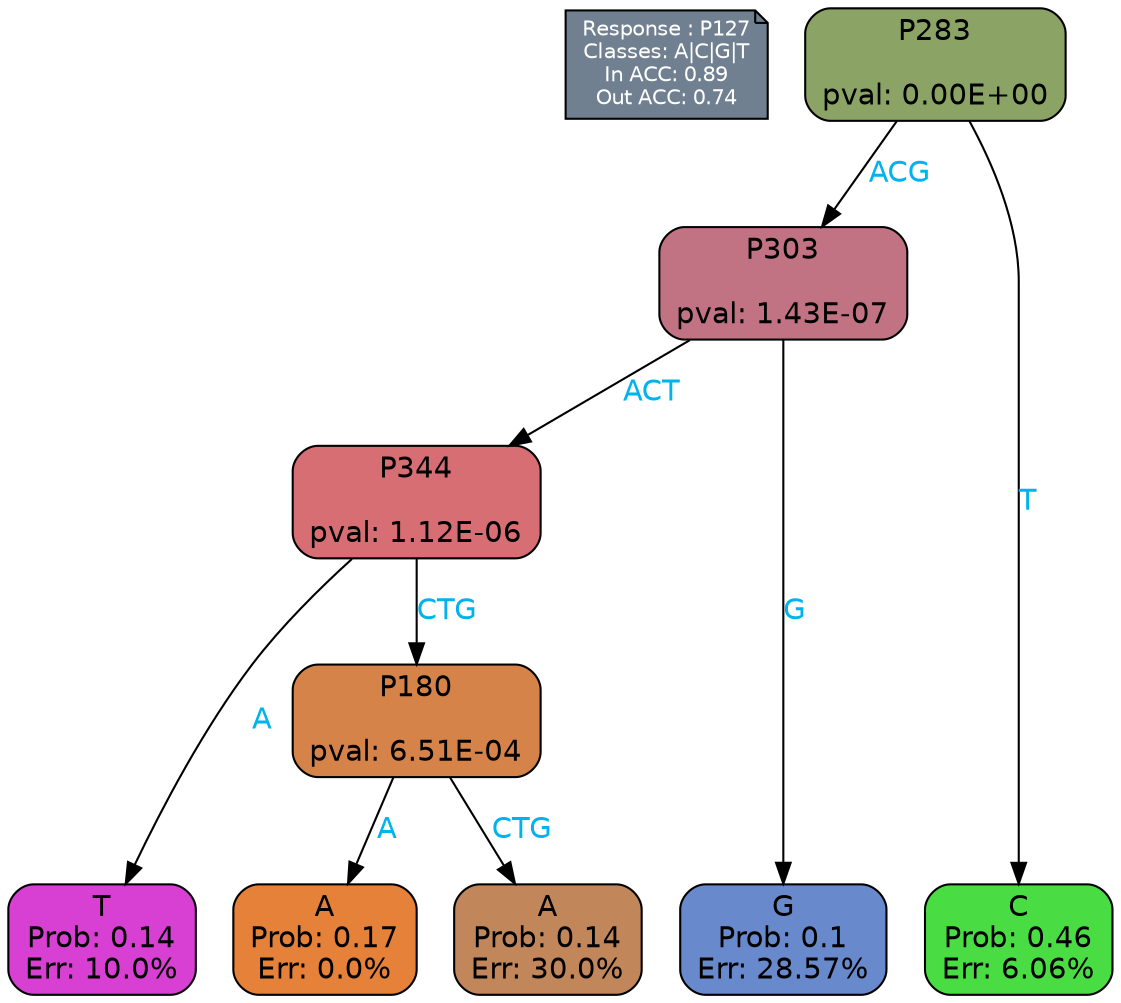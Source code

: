 digraph Tree {
node [shape=box, style="filled, rounded", color="black", fontname=helvetica] ;
graph [ranksep=equally, splines=polylines, bgcolor=transparent, dpi=600] ;
edge [fontname=helvetica] ;
LEGEND [label="Response : P127
Classes: A|C|G|T
In ACC: 0.89
Out ACC: 0.74
",shape=note,align=left,style=filled,fillcolor="slategray",fontcolor="white",fontsize=10];1 [label="P283

pval: 0.00E+00", fillcolor="#8ba466"] ;
2 [label="P303

pval: 1.43E-07", fillcolor="#c27383"] ;
3 [label="P344

pval: 1.12E-06", fillcolor="#d66e74"] ;
4 [label="T
Prob: 0.14
Err: 10.0%", fillcolor="#d840d3"] ;
5 [label="P180

pval: 6.51E-04", fillcolor="#d58348"] ;
6 [label="A
Prob: 0.17
Err: 0.0%", fillcolor="#e58139"] ;
7 [label="A
Prob: 0.14
Err: 30.0%", fillcolor="#c2865b"] ;
8 [label="G
Prob: 0.1
Err: 28.57%", fillcolor="#688acc"] ;
9 [label="C
Prob: 0.46
Err: 6.06%", fillcolor="#4add43"] ;
1 -> 9 [label="T",fontcolor=deepskyblue2] ;
1 -> 2 [label="ACG",fontcolor=deepskyblue2] ;
2 -> 8 [label="G",fontcolor=deepskyblue2] ;
2 -> 3 [label="ACT",fontcolor=deepskyblue2] ;
3 -> 4 [label="A",fontcolor=deepskyblue2] ;
3 -> 5 [label="CTG",fontcolor=deepskyblue2] ;
5 -> 6 [label="A",fontcolor=deepskyblue2] ;
5 -> 7 [label="CTG",fontcolor=deepskyblue2] ;
{rank = same; 4;6;7;8;9;}{rank = same; LEGEND;1;}}